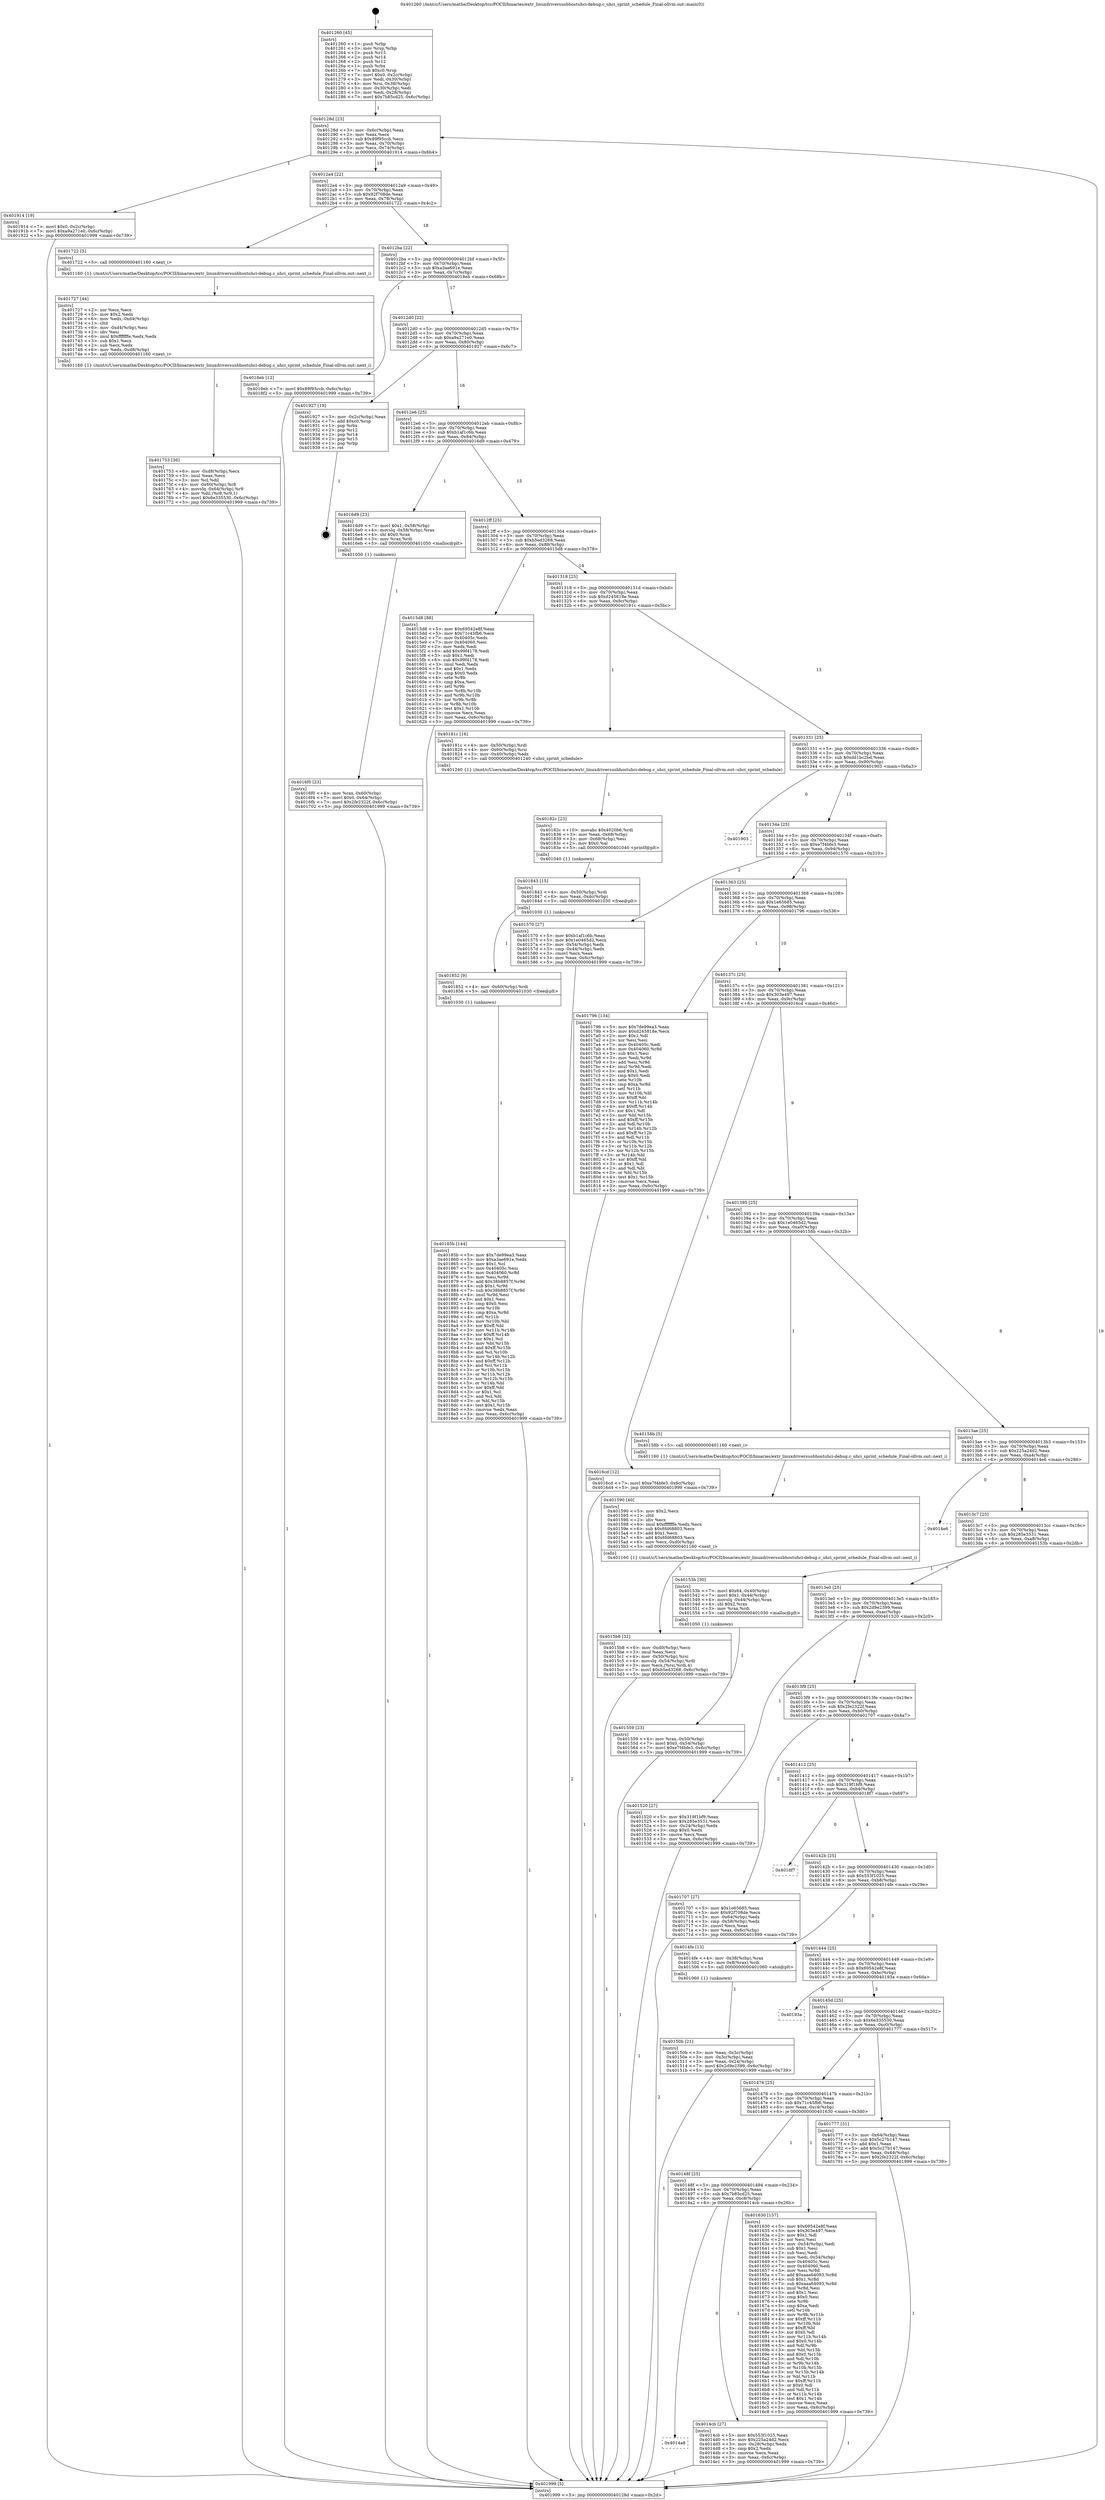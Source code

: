 digraph "0x401260" {
  label = "0x401260 (/mnt/c/Users/mathe/Desktop/tcc/POCII/binaries/extr_linuxdriversusbhostuhci-debug.c_uhci_sprint_schedule_Final-ollvm.out::main(0))"
  labelloc = "t"
  node[shape=record]

  Entry [label="",width=0.3,height=0.3,shape=circle,fillcolor=black,style=filled]
  "0x40128d" [label="{
     0x40128d [23]\l
     | [instrs]\l
     &nbsp;&nbsp;0x40128d \<+3\>: mov -0x6c(%rbp),%eax\l
     &nbsp;&nbsp;0x401290 \<+2\>: mov %eax,%ecx\l
     &nbsp;&nbsp;0x401292 \<+6\>: sub $0x89f95ccb,%ecx\l
     &nbsp;&nbsp;0x401298 \<+3\>: mov %eax,-0x70(%rbp)\l
     &nbsp;&nbsp;0x40129b \<+3\>: mov %ecx,-0x74(%rbp)\l
     &nbsp;&nbsp;0x40129e \<+6\>: je 0000000000401914 \<main+0x6b4\>\l
  }"]
  "0x401914" [label="{
     0x401914 [19]\l
     | [instrs]\l
     &nbsp;&nbsp;0x401914 \<+7\>: movl $0x0,-0x2c(%rbp)\l
     &nbsp;&nbsp;0x40191b \<+7\>: movl $0xa9a271e0,-0x6c(%rbp)\l
     &nbsp;&nbsp;0x401922 \<+5\>: jmp 0000000000401999 \<main+0x739\>\l
  }"]
  "0x4012a4" [label="{
     0x4012a4 [22]\l
     | [instrs]\l
     &nbsp;&nbsp;0x4012a4 \<+5\>: jmp 00000000004012a9 \<main+0x49\>\l
     &nbsp;&nbsp;0x4012a9 \<+3\>: mov -0x70(%rbp),%eax\l
     &nbsp;&nbsp;0x4012ac \<+5\>: sub $0x92f708de,%eax\l
     &nbsp;&nbsp;0x4012b1 \<+3\>: mov %eax,-0x78(%rbp)\l
     &nbsp;&nbsp;0x4012b4 \<+6\>: je 0000000000401722 \<main+0x4c2\>\l
  }"]
  Exit [label="",width=0.3,height=0.3,shape=circle,fillcolor=black,style=filled,peripheries=2]
  "0x401722" [label="{
     0x401722 [5]\l
     | [instrs]\l
     &nbsp;&nbsp;0x401722 \<+5\>: call 0000000000401160 \<next_i\>\l
     | [calls]\l
     &nbsp;&nbsp;0x401160 \{1\} (/mnt/c/Users/mathe/Desktop/tcc/POCII/binaries/extr_linuxdriversusbhostuhci-debug.c_uhci_sprint_schedule_Final-ollvm.out::next_i)\l
  }"]
  "0x4012ba" [label="{
     0x4012ba [22]\l
     | [instrs]\l
     &nbsp;&nbsp;0x4012ba \<+5\>: jmp 00000000004012bf \<main+0x5f\>\l
     &nbsp;&nbsp;0x4012bf \<+3\>: mov -0x70(%rbp),%eax\l
     &nbsp;&nbsp;0x4012c2 \<+5\>: sub $0xa3ae691e,%eax\l
     &nbsp;&nbsp;0x4012c7 \<+3\>: mov %eax,-0x7c(%rbp)\l
     &nbsp;&nbsp;0x4012ca \<+6\>: je 00000000004018eb \<main+0x68b\>\l
  }"]
  "0x40185b" [label="{
     0x40185b [144]\l
     | [instrs]\l
     &nbsp;&nbsp;0x40185b \<+5\>: mov $0x7de99ea3,%eax\l
     &nbsp;&nbsp;0x401860 \<+5\>: mov $0xa3ae691e,%edx\l
     &nbsp;&nbsp;0x401865 \<+2\>: mov $0x1,%cl\l
     &nbsp;&nbsp;0x401867 \<+7\>: mov 0x40405c,%esi\l
     &nbsp;&nbsp;0x40186e \<+8\>: mov 0x404060,%r8d\l
     &nbsp;&nbsp;0x401876 \<+3\>: mov %esi,%r9d\l
     &nbsp;&nbsp;0x401879 \<+7\>: add $0x38b8857f,%r9d\l
     &nbsp;&nbsp;0x401880 \<+4\>: sub $0x1,%r9d\l
     &nbsp;&nbsp;0x401884 \<+7\>: sub $0x38b8857f,%r9d\l
     &nbsp;&nbsp;0x40188b \<+4\>: imul %r9d,%esi\l
     &nbsp;&nbsp;0x40188f \<+3\>: and $0x1,%esi\l
     &nbsp;&nbsp;0x401892 \<+3\>: cmp $0x0,%esi\l
     &nbsp;&nbsp;0x401895 \<+4\>: sete %r10b\l
     &nbsp;&nbsp;0x401899 \<+4\>: cmp $0xa,%r8d\l
     &nbsp;&nbsp;0x40189d \<+4\>: setl %r11b\l
     &nbsp;&nbsp;0x4018a1 \<+3\>: mov %r10b,%bl\l
     &nbsp;&nbsp;0x4018a4 \<+3\>: xor $0xff,%bl\l
     &nbsp;&nbsp;0x4018a7 \<+3\>: mov %r11b,%r14b\l
     &nbsp;&nbsp;0x4018aa \<+4\>: xor $0xff,%r14b\l
     &nbsp;&nbsp;0x4018ae \<+3\>: xor $0x1,%cl\l
     &nbsp;&nbsp;0x4018b1 \<+3\>: mov %bl,%r15b\l
     &nbsp;&nbsp;0x4018b4 \<+4\>: and $0xff,%r15b\l
     &nbsp;&nbsp;0x4018b8 \<+3\>: and %cl,%r10b\l
     &nbsp;&nbsp;0x4018bb \<+3\>: mov %r14b,%r12b\l
     &nbsp;&nbsp;0x4018be \<+4\>: and $0xff,%r12b\l
     &nbsp;&nbsp;0x4018c2 \<+3\>: and %cl,%r11b\l
     &nbsp;&nbsp;0x4018c5 \<+3\>: or %r10b,%r15b\l
     &nbsp;&nbsp;0x4018c8 \<+3\>: or %r11b,%r12b\l
     &nbsp;&nbsp;0x4018cb \<+3\>: xor %r12b,%r15b\l
     &nbsp;&nbsp;0x4018ce \<+3\>: or %r14b,%bl\l
     &nbsp;&nbsp;0x4018d1 \<+3\>: xor $0xff,%bl\l
     &nbsp;&nbsp;0x4018d4 \<+3\>: or $0x1,%cl\l
     &nbsp;&nbsp;0x4018d7 \<+2\>: and %cl,%bl\l
     &nbsp;&nbsp;0x4018d9 \<+3\>: or %bl,%r15b\l
     &nbsp;&nbsp;0x4018dc \<+4\>: test $0x1,%r15b\l
     &nbsp;&nbsp;0x4018e0 \<+3\>: cmovne %edx,%eax\l
     &nbsp;&nbsp;0x4018e3 \<+3\>: mov %eax,-0x6c(%rbp)\l
     &nbsp;&nbsp;0x4018e6 \<+5\>: jmp 0000000000401999 \<main+0x739\>\l
  }"]
  "0x4018eb" [label="{
     0x4018eb [12]\l
     | [instrs]\l
     &nbsp;&nbsp;0x4018eb \<+7\>: movl $0x89f95ccb,-0x6c(%rbp)\l
     &nbsp;&nbsp;0x4018f2 \<+5\>: jmp 0000000000401999 \<main+0x739\>\l
  }"]
  "0x4012d0" [label="{
     0x4012d0 [22]\l
     | [instrs]\l
     &nbsp;&nbsp;0x4012d0 \<+5\>: jmp 00000000004012d5 \<main+0x75\>\l
     &nbsp;&nbsp;0x4012d5 \<+3\>: mov -0x70(%rbp),%eax\l
     &nbsp;&nbsp;0x4012d8 \<+5\>: sub $0xa9a271e0,%eax\l
     &nbsp;&nbsp;0x4012dd \<+3\>: mov %eax,-0x80(%rbp)\l
     &nbsp;&nbsp;0x4012e0 \<+6\>: je 0000000000401927 \<main+0x6c7\>\l
  }"]
  "0x401852" [label="{
     0x401852 [9]\l
     | [instrs]\l
     &nbsp;&nbsp;0x401852 \<+4\>: mov -0x60(%rbp),%rdi\l
     &nbsp;&nbsp;0x401856 \<+5\>: call 0000000000401030 \<free@plt\>\l
     | [calls]\l
     &nbsp;&nbsp;0x401030 \{1\} (unknown)\l
  }"]
  "0x401927" [label="{
     0x401927 [19]\l
     | [instrs]\l
     &nbsp;&nbsp;0x401927 \<+3\>: mov -0x2c(%rbp),%eax\l
     &nbsp;&nbsp;0x40192a \<+7\>: add $0xc0,%rsp\l
     &nbsp;&nbsp;0x401931 \<+1\>: pop %rbx\l
     &nbsp;&nbsp;0x401932 \<+2\>: pop %r12\l
     &nbsp;&nbsp;0x401934 \<+2\>: pop %r14\l
     &nbsp;&nbsp;0x401936 \<+2\>: pop %r15\l
     &nbsp;&nbsp;0x401938 \<+1\>: pop %rbp\l
     &nbsp;&nbsp;0x401939 \<+1\>: ret\l
  }"]
  "0x4012e6" [label="{
     0x4012e6 [25]\l
     | [instrs]\l
     &nbsp;&nbsp;0x4012e6 \<+5\>: jmp 00000000004012eb \<main+0x8b\>\l
     &nbsp;&nbsp;0x4012eb \<+3\>: mov -0x70(%rbp),%eax\l
     &nbsp;&nbsp;0x4012ee \<+5\>: sub $0xb1af1c6b,%eax\l
     &nbsp;&nbsp;0x4012f3 \<+6\>: mov %eax,-0x84(%rbp)\l
     &nbsp;&nbsp;0x4012f9 \<+6\>: je 00000000004016d9 \<main+0x479\>\l
  }"]
  "0x401843" [label="{
     0x401843 [15]\l
     | [instrs]\l
     &nbsp;&nbsp;0x401843 \<+4\>: mov -0x50(%rbp),%rdi\l
     &nbsp;&nbsp;0x401847 \<+6\>: mov %eax,-0xdc(%rbp)\l
     &nbsp;&nbsp;0x40184d \<+5\>: call 0000000000401030 \<free@plt\>\l
     | [calls]\l
     &nbsp;&nbsp;0x401030 \{1\} (unknown)\l
  }"]
  "0x4016d9" [label="{
     0x4016d9 [23]\l
     | [instrs]\l
     &nbsp;&nbsp;0x4016d9 \<+7\>: movl $0x1,-0x58(%rbp)\l
     &nbsp;&nbsp;0x4016e0 \<+4\>: movslq -0x58(%rbp),%rax\l
     &nbsp;&nbsp;0x4016e4 \<+4\>: shl $0x0,%rax\l
     &nbsp;&nbsp;0x4016e8 \<+3\>: mov %rax,%rdi\l
     &nbsp;&nbsp;0x4016eb \<+5\>: call 0000000000401050 \<malloc@plt\>\l
     | [calls]\l
     &nbsp;&nbsp;0x401050 \{1\} (unknown)\l
  }"]
  "0x4012ff" [label="{
     0x4012ff [25]\l
     | [instrs]\l
     &nbsp;&nbsp;0x4012ff \<+5\>: jmp 0000000000401304 \<main+0xa4\>\l
     &nbsp;&nbsp;0x401304 \<+3\>: mov -0x70(%rbp),%eax\l
     &nbsp;&nbsp;0x401307 \<+5\>: sub $0xb5ed3268,%eax\l
     &nbsp;&nbsp;0x40130c \<+6\>: mov %eax,-0x88(%rbp)\l
     &nbsp;&nbsp;0x401312 \<+6\>: je 00000000004015d8 \<main+0x378\>\l
  }"]
  "0x40182c" [label="{
     0x40182c [23]\l
     | [instrs]\l
     &nbsp;&nbsp;0x40182c \<+10\>: movabs $0x4020b6,%rdi\l
     &nbsp;&nbsp;0x401836 \<+3\>: mov %eax,-0x68(%rbp)\l
     &nbsp;&nbsp;0x401839 \<+3\>: mov -0x68(%rbp),%esi\l
     &nbsp;&nbsp;0x40183c \<+2\>: mov $0x0,%al\l
     &nbsp;&nbsp;0x40183e \<+5\>: call 0000000000401040 \<printf@plt\>\l
     | [calls]\l
     &nbsp;&nbsp;0x401040 \{1\} (unknown)\l
  }"]
  "0x4015d8" [label="{
     0x4015d8 [88]\l
     | [instrs]\l
     &nbsp;&nbsp;0x4015d8 \<+5\>: mov $0x69542e8f,%eax\l
     &nbsp;&nbsp;0x4015dd \<+5\>: mov $0x71c45fb6,%ecx\l
     &nbsp;&nbsp;0x4015e2 \<+7\>: mov 0x40405c,%edx\l
     &nbsp;&nbsp;0x4015e9 \<+7\>: mov 0x404060,%esi\l
     &nbsp;&nbsp;0x4015f0 \<+2\>: mov %edx,%edi\l
     &nbsp;&nbsp;0x4015f2 \<+6\>: add $0x99f4178,%edi\l
     &nbsp;&nbsp;0x4015f8 \<+3\>: sub $0x1,%edi\l
     &nbsp;&nbsp;0x4015fb \<+6\>: sub $0x99f4178,%edi\l
     &nbsp;&nbsp;0x401601 \<+3\>: imul %edi,%edx\l
     &nbsp;&nbsp;0x401604 \<+3\>: and $0x1,%edx\l
     &nbsp;&nbsp;0x401607 \<+3\>: cmp $0x0,%edx\l
     &nbsp;&nbsp;0x40160a \<+4\>: sete %r8b\l
     &nbsp;&nbsp;0x40160e \<+3\>: cmp $0xa,%esi\l
     &nbsp;&nbsp;0x401611 \<+4\>: setl %r9b\l
     &nbsp;&nbsp;0x401615 \<+3\>: mov %r8b,%r10b\l
     &nbsp;&nbsp;0x401618 \<+3\>: and %r9b,%r10b\l
     &nbsp;&nbsp;0x40161b \<+3\>: xor %r9b,%r8b\l
     &nbsp;&nbsp;0x40161e \<+3\>: or %r8b,%r10b\l
     &nbsp;&nbsp;0x401621 \<+4\>: test $0x1,%r10b\l
     &nbsp;&nbsp;0x401625 \<+3\>: cmovne %ecx,%eax\l
     &nbsp;&nbsp;0x401628 \<+3\>: mov %eax,-0x6c(%rbp)\l
     &nbsp;&nbsp;0x40162b \<+5\>: jmp 0000000000401999 \<main+0x739\>\l
  }"]
  "0x401318" [label="{
     0x401318 [25]\l
     | [instrs]\l
     &nbsp;&nbsp;0x401318 \<+5\>: jmp 000000000040131d \<main+0xbd\>\l
     &nbsp;&nbsp;0x40131d \<+3\>: mov -0x70(%rbp),%eax\l
     &nbsp;&nbsp;0x401320 \<+5\>: sub $0xd245818e,%eax\l
     &nbsp;&nbsp;0x401325 \<+6\>: mov %eax,-0x8c(%rbp)\l
     &nbsp;&nbsp;0x40132b \<+6\>: je 000000000040181c \<main+0x5bc\>\l
  }"]
  "0x401753" [label="{
     0x401753 [36]\l
     | [instrs]\l
     &nbsp;&nbsp;0x401753 \<+6\>: mov -0xd8(%rbp),%ecx\l
     &nbsp;&nbsp;0x401759 \<+3\>: imul %eax,%ecx\l
     &nbsp;&nbsp;0x40175c \<+3\>: mov %cl,%dil\l
     &nbsp;&nbsp;0x40175f \<+4\>: mov -0x60(%rbp),%r8\l
     &nbsp;&nbsp;0x401763 \<+4\>: movslq -0x64(%rbp),%r9\l
     &nbsp;&nbsp;0x401767 \<+4\>: mov %dil,(%r8,%r9,1)\l
     &nbsp;&nbsp;0x40176b \<+7\>: movl $0x6e335530,-0x6c(%rbp)\l
     &nbsp;&nbsp;0x401772 \<+5\>: jmp 0000000000401999 \<main+0x739\>\l
  }"]
  "0x40181c" [label="{
     0x40181c [16]\l
     | [instrs]\l
     &nbsp;&nbsp;0x40181c \<+4\>: mov -0x50(%rbp),%rdi\l
     &nbsp;&nbsp;0x401820 \<+4\>: mov -0x60(%rbp),%rsi\l
     &nbsp;&nbsp;0x401824 \<+3\>: mov -0x40(%rbp),%edx\l
     &nbsp;&nbsp;0x401827 \<+5\>: call 0000000000401240 \<uhci_sprint_schedule\>\l
     | [calls]\l
     &nbsp;&nbsp;0x401240 \{1\} (/mnt/c/Users/mathe/Desktop/tcc/POCII/binaries/extr_linuxdriversusbhostuhci-debug.c_uhci_sprint_schedule_Final-ollvm.out::uhci_sprint_schedule)\l
  }"]
  "0x401331" [label="{
     0x401331 [25]\l
     | [instrs]\l
     &nbsp;&nbsp;0x401331 \<+5\>: jmp 0000000000401336 \<main+0xd6\>\l
     &nbsp;&nbsp;0x401336 \<+3\>: mov -0x70(%rbp),%eax\l
     &nbsp;&nbsp;0x401339 \<+5\>: sub $0xdd1bc2bd,%eax\l
     &nbsp;&nbsp;0x40133e \<+6\>: mov %eax,-0x90(%rbp)\l
     &nbsp;&nbsp;0x401344 \<+6\>: je 0000000000401903 \<main+0x6a3\>\l
  }"]
  "0x401727" [label="{
     0x401727 [44]\l
     | [instrs]\l
     &nbsp;&nbsp;0x401727 \<+2\>: xor %ecx,%ecx\l
     &nbsp;&nbsp;0x401729 \<+5\>: mov $0x2,%edx\l
     &nbsp;&nbsp;0x40172e \<+6\>: mov %edx,-0xd4(%rbp)\l
     &nbsp;&nbsp;0x401734 \<+1\>: cltd\l
     &nbsp;&nbsp;0x401735 \<+6\>: mov -0xd4(%rbp),%esi\l
     &nbsp;&nbsp;0x40173b \<+2\>: idiv %esi\l
     &nbsp;&nbsp;0x40173d \<+6\>: imul $0xfffffffe,%edx,%edx\l
     &nbsp;&nbsp;0x401743 \<+3\>: sub $0x1,%ecx\l
     &nbsp;&nbsp;0x401746 \<+2\>: sub %ecx,%edx\l
     &nbsp;&nbsp;0x401748 \<+6\>: mov %edx,-0xd8(%rbp)\l
     &nbsp;&nbsp;0x40174e \<+5\>: call 0000000000401160 \<next_i\>\l
     | [calls]\l
     &nbsp;&nbsp;0x401160 \{1\} (/mnt/c/Users/mathe/Desktop/tcc/POCII/binaries/extr_linuxdriversusbhostuhci-debug.c_uhci_sprint_schedule_Final-ollvm.out::next_i)\l
  }"]
  "0x401903" [label="{
     0x401903\l
  }", style=dashed]
  "0x40134a" [label="{
     0x40134a [25]\l
     | [instrs]\l
     &nbsp;&nbsp;0x40134a \<+5\>: jmp 000000000040134f \<main+0xef\>\l
     &nbsp;&nbsp;0x40134f \<+3\>: mov -0x70(%rbp),%eax\l
     &nbsp;&nbsp;0x401352 \<+5\>: sub $0xe7f4bfe3,%eax\l
     &nbsp;&nbsp;0x401357 \<+6\>: mov %eax,-0x94(%rbp)\l
     &nbsp;&nbsp;0x40135d \<+6\>: je 0000000000401570 \<main+0x310\>\l
  }"]
  "0x4016f0" [label="{
     0x4016f0 [23]\l
     | [instrs]\l
     &nbsp;&nbsp;0x4016f0 \<+4\>: mov %rax,-0x60(%rbp)\l
     &nbsp;&nbsp;0x4016f4 \<+7\>: movl $0x0,-0x64(%rbp)\l
     &nbsp;&nbsp;0x4016fb \<+7\>: movl $0x2fe2322f,-0x6c(%rbp)\l
     &nbsp;&nbsp;0x401702 \<+5\>: jmp 0000000000401999 \<main+0x739\>\l
  }"]
  "0x401570" [label="{
     0x401570 [27]\l
     | [instrs]\l
     &nbsp;&nbsp;0x401570 \<+5\>: mov $0xb1af1c6b,%eax\l
     &nbsp;&nbsp;0x401575 \<+5\>: mov $0x1e0465d2,%ecx\l
     &nbsp;&nbsp;0x40157a \<+3\>: mov -0x54(%rbp),%edx\l
     &nbsp;&nbsp;0x40157d \<+3\>: cmp -0x44(%rbp),%edx\l
     &nbsp;&nbsp;0x401580 \<+3\>: cmovl %ecx,%eax\l
     &nbsp;&nbsp;0x401583 \<+3\>: mov %eax,-0x6c(%rbp)\l
     &nbsp;&nbsp;0x401586 \<+5\>: jmp 0000000000401999 \<main+0x739\>\l
  }"]
  "0x401363" [label="{
     0x401363 [25]\l
     | [instrs]\l
     &nbsp;&nbsp;0x401363 \<+5\>: jmp 0000000000401368 \<main+0x108\>\l
     &nbsp;&nbsp;0x401368 \<+3\>: mov -0x70(%rbp),%eax\l
     &nbsp;&nbsp;0x40136b \<+5\>: sub $0x1e65685,%eax\l
     &nbsp;&nbsp;0x401370 \<+6\>: mov %eax,-0x98(%rbp)\l
     &nbsp;&nbsp;0x401376 \<+6\>: je 0000000000401796 \<main+0x536\>\l
  }"]
  "0x4015b8" [label="{
     0x4015b8 [32]\l
     | [instrs]\l
     &nbsp;&nbsp;0x4015b8 \<+6\>: mov -0xd0(%rbp),%ecx\l
     &nbsp;&nbsp;0x4015be \<+3\>: imul %eax,%ecx\l
     &nbsp;&nbsp;0x4015c1 \<+4\>: mov -0x50(%rbp),%rsi\l
     &nbsp;&nbsp;0x4015c5 \<+4\>: movslq -0x54(%rbp),%rdi\l
     &nbsp;&nbsp;0x4015c9 \<+3\>: mov %ecx,(%rsi,%rdi,4)\l
     &nbsp;&nbsp;0x4015cc \<+7\>: movl $0xb5ed3268,-0x6c(%rbp)\l
     &nbsp;&nbsp;0x4015d3 \<+5\>: jmp 0000000000401999 \<main+0x739\>\l
  }"]
  "0x401796" [label="{
     0x401796 [134]\l
     | [instrs]\l
     &nbsp;&nbsp;0x401796 \<+5\>: mov $0x7de99ea3,%eax\l
     &nbsp;&nbsp;0x40179b \<+5\>: mov $0xd245818e,%ecx\l
     &nbsp;&nbsp;0x4017a0 \<+2\>: mov $0x1,%dl\l
     &nbsp;&nbsp;0x4017a2 \<+2\>: xor %esi,%esi\l
     &nbsp;&nbsp;0x4017a4 \<+7\>: mov 0x40405c,%edi\l
     &nbsp;&nbsp;0x4017ab \<+8\>: mov 0x404060,%r8d\l
     &nbsp;&nbsp;0x4017b3 \<+3\>: sub $0x1,%esi\l
     &nbsp;&nbsp;0x4017b6 \<+3\>: mov %edi,%r9d\l
     &nbsp;&nbsp;0x4017b9 \<+3\>: add %esi,%r9d\l
     &nbsp;&nbsp;0x4017bc \<+4\>: imul %r9d,%edi\l
     &nbsp;&nbsp;0x4017c0 \<+3\>: and $0x1,%edi\l
     &nbsp;&nbsp;0x4017c3 \<+3\>: cmp $0x0,%edi\l
     &nbsp;&nbsp;0x4017c6 \<+4\>: sete %r10b\l
     &nbsp;&nbsp;0x4017ca \<+4\>: cmp $0xa,%r8d\l
     &nbsp;&nbsp;0x4017ce \<+4\>: setl %r11b\l
     &nbsp;&nbsp;0x4017d2 \<+3\>: mov %r10b,%bl\l
     &nbsp;&nbsp;0x4017d5 \<+3\>: xor $0xff,%bl\l
     &nbsp;&nbsp;0x4017d8 \<+3\>: mov %r11b,%r14b\l
     &nbsp;&nbsp;0x4017db \<+4\>: xor $0xff,%r14b\l
     &nbsp;&nbsp;0x4017df \<+3\>: xor $0x1,%dl\l
     &nbsp;&nbsp;0x4017e2 \<+3\>: mov %bl,%r15b\l
     &nbsp;&nbsp;0x4017e5 \<+4\>: and $0xff,%r15b\l
     &nbsp;&nbsp;0x4017e9 \<+3\>: and %dl,%r10b\l
     &nbsp;&nbsp;0x4017ec \<+3\>: mov %r14b,%r12b\l
     &nbsp;&nbsp;0x4017ef \<+4\>: and $0xff,%r12b\l
     &nbsp;&nbsp;0x4017f3 \<+3\>: and %dl,%r11b\l
     &nbsp;&nbsp;0x4017f6 \<+3\>: or %r10b,%r15b\l
     &nbsp;&nbsp;0x4017f9 \<+3\>: or %r11b,%r12b\l
     &nbsp;&nbsp;0x4017fc \<+3\>: xor %r12b,%r15b\l
     &nbsp;&nbsp;0x4017ff \<+3\>: or %r14b,%bl\l
     &nbsp;&nbsp;0x401802 \<+3\>: xor $0xff,%bl\l
     &nbsp;&nbsp;0x401805 \<+3\>: or $0x1,%dl\l
     &nbsp;&nbsp;0x401808 \<+2\>: and %dl,%bl\l
     &nbsp;&nbsp;0x40180a \<+3\>: or %bl,%r15b\l
     &nbsp;&nbsp;0x40180d \<+4\>: test $0x1,%r15b\l
     &nbsp;&nbsp;0x401811 \<+3\>: cmovne %ecx,%eax\l
     &nbsp;&nbsp;0x401814 \<+3\>: mov %eax,-0x6c(%rbp)\l
     &nbsp;&nbsp;0x401817 \<+5\>: jmp 0000000000401999 \<main+0x739\>\l
  }"]
  "0x40137c" [label="{
     0x40137c [25]\l
     | [instrs]\l
     &nbsp;&nbsp;0x40137c \<+5\>: jmp 0000000000401381 \<main+0x121\>\l
     &nbsp;&nbsp;0x401381 \<+3\>: mov -0x70(%rbp),%eax\l
     &nbsp;&nbsp;0x401384 \<+5\>: sub $0x303e497,%eax\l
     &nbsp;&nbsp;0x401389 \<+6\>: mov %eax,-0x9c(%rbp)\l
     &nbsp;&nbsp;0x40138f \<+6\>: je 00000000004016cd \<main+0x46d\>\l
  }"]
  "0x401590" [label="{
     0x401590 [40]\l
     | [instrs]\l
     &nbsp;&nbsp;0x401590 \<+5\>: mov $0x2,%ecx\l
     &nbsp;&nbsp;0x401595 \<+1\>: cltd\l
     &nbsp;&nbsp;0x401596 \<+2\>: idiv %ecx\l
     &nbsp;&nbsp;0x401598 \<+6\>: imul $0xfffffffe,%edx,%ecx\l
     &nbsp;&nbsp;0x40159e \<+6\>: sub $0x6fd68803,%ecx\l
     &nbsp;&nbsp;0x4015a4 \<+3\>: add $0x1,%ecx\l
     &nbsp;&nbsp;0x4015a7 \<+6\>: add $0x6fd68803,%ecx\l
     &nbsp;&nbsp;0x4015ad \<+6\>: mov %ecx,-0xd0(%rbp)\l
     &nbsp;&nbsp;0x4015b3 \<+5\>: call 0000000000401160 \<next_i\>\l
     | [calls]\l
     &nbsp;&nbsp;0x401160 \{1\} (/mnt/c/Users/mathe/Desktop/tcc/POCII/binaries/extr_linuxdriversusbhostuhci-debug.c_uhci_sprint_schedule_Final-ollvm.out::next_i)\l
  }"]
  "0x4016cd" [label="{
     0x4016cd [12]\l
     | [instrs]\l
     &nbsp;&nbsp;0x4016cd \<+7\>: movl $0xe7f4bfe3,-0x6c(%rbp)\l
     &nbsp;&nbsp;0x4016d4 \<+5\>: jmp 0000000000401999 \<main+0x739\>\l
  }"]
  "0x401395" [label="{
     0x401395 [25]\l
     | [instrs]\l
     &nbsp;&nbsp;0x401395 \<+5\>: jmp 000000000040139a \<main+0x13a\>\l
     &nbsp;&nbsp;0x40139a \<+3\>: mov -0x70(%rbp),%eax\l
     &nbsp;&nbsp;0x40139d \<+5\>: sub $0x1e0465d2,%eax\l
     &nbsp;&nbsp;0x4013a2 \<+6\>: mov %eax,-0xa0(%rbp)\l
     &nbsp;&nbsp;0x4013a8 \<+6\>: je 000000000040158b \<main+0x32b\>\l
  }"]
  "0x401559" [label="{
     0x401559 [23]\l
     | [instrs]\l
     &nbsp;&nbsp;0x401559 \<+4\>: mov %rax,-0x50(%rbp)\l
     &nbsp;&nbsp;0x40155d \<+7\>: movl $0x0,-0x54(%rbp)\l
     &nbsp;&nbsp;0x401564 \<+7\>: movl $0xe7f4bfe3,-0x6c(%rbp)\l
     &nbsp;&nbsp;0x40156b \<+5\>: jmp 0000000000401999 \<main+0x739\>\l
  }"]
  "0x40158b" [label="{
     0x40158b [5]\l
     | [instrs]\l
     &nbsp;&nbsp;0x40158b \<+5\>: call 0000000000401160 \<next_i\>\l
     | [calls]\l
     &nbsp;&nbsp;0x401160 \{1\} (/mnt/c/Users/mathe/Desktop/tcc/POCII/binaries/extr_linuxdriversusbhostuhci-debug.c_uhci_sprint_schedule_Final-ollvm.out::next_i)\l
  }"]
  "0x4013ae" [label="{
     0x4013ae [25]\l
     | [instrs]\l
     &nbsp;&nbsp;0x4013ae \<+5\>: jmp 00000000004013b3 \<main+0x153\>\l
     &nbsp;&nbsp;0x4013b3 \<+3\>: mov -0x70(%rbp),%eax\l
     &nbsp;&nbsp;0x4013b6 \<+5\>: sub $0x225a24d2,%eax\l
     &nbsp;&nbsp;0x4013bb \<+6\>: mov %eax,-0xa4(%rbp)\l
     &nbsp;&nbsp;0x4013c1 \<+6\>: je 00000000004014e6 \<main+0x286\>\l
  }"]
  "0x40150b" [label="{
     0x40150b [21]\l
     | [instrs]\l
     &nbsp;&nbsp;0x40150b \<+3\>: mov %eax,-0x3c(%rbp)\l
     &nbsp;&nbsp;0x40150e \<+3\>: mov -0x3c(%rbp),%eax\l
     &nbsp;&nbsp;0x401511 \<+3\>: mov %eax,-0x24(%rbp)\l
     &nbsp;&nbsp;0x401514 \<+7\>: movl $0x2d9e2399,-0x6c(%rbp)\l
     &nbsp;&nbsp;0x40151b \<+5\>: jmp 0000000000401999 \<main+0x739\>\l
  }"]
  "0x4014e6" [label="{
     0x4014e6\l
  }", style=dashed]
  "0x4013c7" [label="{
     0x4013c7 [25]\l
     | [instrs]\l
     &nbsp;&nbsp;0x4013c7 \<+5\>: jmp 00000000004013cc \<main+0x16c\>\l
     &nbsp;&nbsp;0x4013cc \<+3\>: mov -0x70(%rbp),%eax\l
     &nbsp;&nbsp;0x4013cf \<+5\>: sub $0x285e3531,%eax\l
     &nbsp;&nbsp;0x4013d4 \<+6\>: mov %eax,-0xa8(%rbp)\l
     &nbsp;&nbsp;0x4013da \<+6\>: je 000000000040153b \<main+0x2db\>\l
  }"]
  "0x401260" [label="{
     0x401260 [45]\l
     | [instrs]\l
     &nbsp;&nbsp;0x401260 \<+1\>: push %rbp\l
     &nbsp;&nbsp;0x401261 \<+3\>: mov %rsp,%rbp\l
     &nbsp;&nbsp;0x401264 \<+2\>: push %r15\l
     &nbsp;&nbsp;0x401266 \<+2\>: push %r14\l
     &nbsp;&nbsp;0x401268 \<+2\>: push %r12\l
     &nbsp;&nbsp;0x40126a \<+1\>: push %rbx\l
     &nbsp;&nbsp;0x40126b \<+7\>: sub $0xc0,%rsp\l
     &nbsp;&nbsp;0x401272 \<+7\>: movl $0x0,-0x2c(%rbp)\l
     &nbsp;&nbsp;0x401279 \<+3\>: mov %edi,-0x30(%rbp)\l
     &nbsp;&nbsp;0x40127c \<+4\>: mov %rsi,-0x38(%rbp)\l
     &nbsp;&nbsp;0x401280 \<+3\>: mov -0x30(%rbp),%edi\l
     &nbsp;&nbsp;0x401283 \<+3\>: mov %edi,-0x28(%rbp)\l
     &nbsp;&nbsp;0x401286 \<+7\>: movl $0x7b85cd25,-0x6c(%rbp)\l
  }"]
  "0x40153b" [label="{
     0x40153b [30]\l
     | [instrs]\l
     &nbsp;&nbsp;0x40153b \<+7\>: movl $0x64,-0x40(%rbp)\l
     &nbsp;&nbsp;0x401542 \<+7\>: movl $0x1,-0x44(%rbp)\l
     &nbsp;&nbsp;0x401549 \<+4\>: movslq -0x44(%rbp),%rax\l
     &nbsp;&nbsp;0x40154d \<+4\>: shl $0x2,%rax\l
     &nbsp;&nbsp;0x401551 \<+3\>: mov %rax,%rdi\l
     &nbsp;&nbsp;0x401554 \<+5\>: call 0000000000401050 \<malloc@plt\>\l
     | [calls]\l
     &nbsp;&nbsp;0x401050 \{1\} (unknown)\l
  }"]
  "0x4013e0" [label="{
     0x4013e0 [25]\l
     | [instrs]\l
     &nbsp;&nbsp;0x4013e0 \<+5\>: jmp 00000000004013e5 \<main+0x185\>\l
     &nbsp;&nbsp;0x4013e5 \<+3\>: mov -0x70(%rbp),%eax\l
     &nbsp;&nbsp;0x4013e8 \<+5\>: sub $0x2d9e2399,%eax\l
     &nbsp;&nbsp;0x4013ed \<+6\>: mov %eax,-0xac(%rbp)\l
     &nbsp;&nbsp;0x4013f3 \<+6\>: je 0000000000401520 \<main+0x2c0\>\l
  }"]
  "0x401999" [label="{
     0x401999 [5]\l
     | [instrs]\l
     &nbsp;&nbsp;0x401999 \<+5\>: jmp 000000000040128d \<main+0x2d\>\l
  }"]
  "0x401520" [label="{
     0x401520 [27]\l
     | [instrs]\l
     &nbsp;&nbsp;0x401520 \<+5\>: mov $0x319f1bf9,%eax\l
     &nbsp;&nbsp;0x401525 \<+5\>: mov $0x285e3531,%ecx\l
     &nbsp;&nbsp;0x40152a \<+3\>: mov -0x24(%rbp),%edx\l
     &nbsp;&nbsp;0x40152d \<+3\>: cmp $0x0,%edx\l
     &nbsp;&nbsp;0x401530 \<+3\>: cmove %ecx,%eax\l
     &nbsp;&nbsp;0x401533 \<+3\>: mov %eax,-0x6c(%rbp)\l
     &nbsp;&nbsp;0x401536 \<+5\>: jmp 0000000000401999 \<main+0x739\>\l
  }"]
  "0x4013f9" [label="{
     0x4013f9 [25]\l
     | [instrs]\l
     &nbsp;&nbsp;0x4013f9 \<+5\>: jmp 00000000004013fe \<main+0x19e\>\l
     &nbsp;&nbsp;0x4013fe \<+3\>: mov -0x70(%rbp),%eax\l
     &nbsp;&nbsp;0x401401 \<+5\>: sub $0x2fe2322f,%eax\l
     &nbsp;&nbsp;0x401406 \<+6\>: mov %eax,-0xb0(%rbp)\l
     &nbsp;&nbsp;0x40140c \<+6\>: je 0000000000401707 \<main+0x4a7\>\l
  }"]
  "0x4014a8" [label="{
     0x4014a8\l
  }", style=dashed]
  "0x401707" [label="{
     0x401707 [27]\l
     | [instrs]\l
     &nbsp;&nbsp;0x401707 \<+5\>: mov $0x1e65685,%eax\l
     &nbsp;&nbsp;0x40170c \<+5\>: mov $0x92f708de,%ecx\l
     &nbsp;&nbsp;0x401711 \<+3\>: mov -0x64(%rbp),%edx\l
     &nbsp;&nbsp;0x401714 \<+3\>: cmp -0x58(%rbp),%edx\l
     &nbsp;&nbsp;0x401717 \<+3\>: cmovl %ecx,%eax\l
     &nbsp;&nbsp;0x40171a \<+3\>: mov %eax,-0x6c(%rbp)\l
     &nbsp;&nbsp;0x40171d \<+5\>: jmp 0000000000401999 \<main+0x739\>\l
  }"]
  "0x401412" [label="{
     0x401412 [25]\l
     | [instrs]\l
     &nbsp;&nbsp;0x401412 \<+5\>: jmp 0000000000401417 \<main+0x1b7\>\l
     &nbsp;&nbsp;0x401417 \<+3\>: mov -0x70(%rbp),%eax\l
     &nbsp;&nbsp;0x40141a \<+5\>: sub $0x319f1bf9,%eax\l
     &nbsp;&nbsp;0x40141f \<+6\>: mov %eax,-0xb4(%rbp)\l
     &nbsp;&nbsp;0x401425 \<+6\>: je 00000000004018f7 \<main+0x697\>\l
  }"]
  "0x4014cb" [label="{
     0x4014cb [27]\l
     | [instrs]\l
     &nbsp;&nbsp;0x4014cb \<+5\>: mov $0x553f1025,%eax\l
     &nbsp;&nbsp;0x4014d0 \<+5\>: mov $0x225a24d2,%ecx\l
     &nbsp;&nbsp;0x4014d5 \<+3\>: mov -0x28(%rbp),%edx\l
     &nbsp;&nbsp;0x4014d8 \<+3\>: cmp $0x2,%edx\l
     &nbsp;&nbsp;0x4014db \<+3\>: cmovne %ecx,%eax\l
     &nbsp;&nbsp;0x4014de \<+3\>: mov %eax,-0x6c(%rbp)\l
     &nbsp;&nbsp;0x4014e1 \<+5\>: jmp 0000000000401999 \<main+0x739\>\l
  }"]
  "0x4018f7" [label="{
     0x4018f7\l
  }", style=dashed]
  "0x40142b" [label="{
     0x40142b [25]\l
     | [instrs]\l
     &nbsp;&nbsp;0x40142b \<+5\>: jmp 0000000000401430 \<main+0x1d0\>\l
     &nbsp;&nbsp;0x401430 \<+3\>: mov -0x70(%rbp),%eax\l
     &nbsp;&nbsp;0x401433 \<+5\>: sub $0x553f1025,%eax\l
     &nbsp;&nbsp;0x401438 \<+6\>: mov %eax,-0xb8(%rbp)\l
     &nbsp;&nbsp;0x40143e \<+6\>: je 00000000004014fe \<main+0x29e\>\l
  }"]
  "0x40148f" [label="{
     0x40148f [25]\l
     | [instrs]\l
     &nbsp;&nbsp;0x40148f \<+5\>: jmp 0000000000401494 \<main+0x234\>\l
     &nbsp;&nbsp;0x401494 \<+3\>: mov -0x70(%rbp),%eax\l
     &nbsp;&nbsp;0x401497 \<+5\>: sub $0x7b85cd25,%eax\l
     &nbsp;&nbsp;0x40149c \<+6\>: mov %eax,-0xc8(%rbp)\l
     &nbsp;&nbsp;0x4014a2 \<+6\>: je 00000000004014cb \<main+0x26b\>\l
  }"]
  "0x4014fe" [label="{
     0x4014fe [13]\l
     | [instrs]\l
     &nbsp;&nbsp;0x4014fe \<+4\>: mov -0x38(%rbp),%rax\l
     &nbsp;&nbsp;0x401502 \<+4\>: mov 0x8(%rax),%rdi\l
     &nbsp;&nbsp;0x401506 \<+5\>: call 0000000000401060 \<atoi@plt\>\l
     | [calls]\l
     &nbsp;&nbsp;0x401060 \{1\} (unknown)\l
  }"]
  "0x401444" [label="{
     0x401444 [25]\l
     | [instrs]\l
     &nbsp;&nbsp;0x401444 \<+5\>: jmp 0000000000401449 \<main+0x1e9\>\l
     &nbsp;&nbsp;0x401449 \<+3\>: mov -0x70(%rbp),%eax\l
     &nbsp;&nbsp;0x40144c \<+5\>: sub $0x69542e8f,%eax\l
     &nbsp;&nbsp;0x401451 \<+6\>: mov %eax,-0xbc(%rbp)\l
     &nbsp;&nbsp;0x401457 \<+6\>: je 000000000040193a \<main+0x6da\>\l
  }"]
  "0x401630" [label="{
     0x401630 [157]\l
     | [instrs]\l
     &nbsp;&nbsp;0x401630 \<+5\>: mov $0x69542e8f,%eax\l
     &nbsp;&nbsp;0x401635 \<+5\>: mov $0x303e497,%ecx\l
     &nbsp;&nbsp;0x40163a \<+2\>: mov $0x1,%dl\l
     &nbsp;&nbsp;0x40163c \<+2\>: xor %esi,%esi\l
     &nbsp;&nbsp;0x40163e \<+3\>: mov -0x54(%rbp),%edi\l
     &nbsp;&nbsp;0x401641 \<+3\>: sub $0x1,%esi\l
     &nbsp;&nbsp;0x401644 \<+2\>: sub %esi,%edi\l
     &nbsp;&nbsp;0x401646 \<+3\>: mov %edi,-0x54(%rbp)\l
     &nbsp;&nbsp;0x401649 \<+7\>: mov 0x40405c,%esi\l
     &nbsp;&nbsp;0x401650 \<+7\>: mov 0x404060,%edi\l
     &nbsp;&nbsp;0x401657 \<+3\>: mov %esi,%r8d\l
     &nbsp;&nbsp;0x40165a \<+7\>: add $0xaaa64093,%r8d\l
     &nbsp;&nbsp;0x401661 \<+4\>: sub $0x1,%r8d\l
     &nbsp;&nbsp;0x401665 \<+7\>: sub $0xaaa64093,%r8d\l
     &nbsp;&nbsp;0x40166c \<+4\>: imul %r8d,%esi\l
     &nbsp;&nbsp;0x401670 \<+3\>: and $0x1,%esi\l
     &nbsp;&nbsp;0x401673 \<+3\>: cmp $0x0,%esi\l
     &nbsp;&nbsp;0x401676 \<+4\>: sete %r9b\l
     &nbsp;&nbsp;0x40167a \<+3\>: cmp $0xa,%edi\l
     &nbsp;&nbsp;0x40167d \<+4\>: setl %r10b\l
     &nbsp;&nbsp;0x401681 \<+3\>: mov %r9b,%r11b\l
     &nbsp;&nbsp;0x401684 \<+4\>: xor $0xff,%r11b\l
     &nbsp;&nbsp;0x401688 \<+3\>: mov %r10b,%bl\l
     &nbsp;&nbsp;0x40168b \<+3\>: xor $0xff,%bl\l
     &nbsp;&nbsp;0x40168e \<+3\>: xor $0x0,%dl\l
     &nbsp;&nbsp;0x401691 \<+3\>: mov %r11b,%r14b\l
     &nbsp;&nbsp;0x401694 \<+4\>: and $0x0,%r14b\l
     &nbsp;&nbsp;0x401698 \<+3\>: and %dl,%r9b\l
     &nbsp;&nbsp;0x40169b \<+3\>: mov %bl,%r15b\l
     &nbsp;&nbsp;0x40169e \<+4\>: and $0x0,%r15b\l
     &nbsp;&nbsp;0x4016a2 \<+3\>: and %dl,%r10b\l
     &nbsp;&nbsp;0x4016a5 \<+3\>: or %r9b,%r14b\l
     &nbsp;&nbsp;0x4016a8 \<+3\>: or %r10b,%r15b\l
     &nbsp;&nbsp;0x4016ab \<+3\>: xor %r15b,%r14b\l
     &nbsp;&nbsp;0x4016ae \<+3\>: or %bl,%r11b\l
     &nbsp;&nbsp;0x4016b1 \<+4\>: xor $0xff,%r11b\l
     &nbsp;&nbsp;0x4016b5 \<+3\>: or $0x0,%dl\l
     &nbsp;&nbsp;0x4016b8 \<+3\>: and %dl,%r11b\l
     &nbsp;&nbsp;0x4016bb \<+3\>: or %r11b,%r14b\l
     &nbsp;&nbsp;0x4016be \<+4\>: test $0x1,%r14b\l
     &nbsp;&nbsp;0x4016c2 \<+3\>: cmovne %ecx,%eax\l
     &nbsp;&nbsp;0x4016c5 \<+3\>: mov %eax,-0x6c(%rbp)\l
     &nbsp;&nbsp;0x4016c8 \<+5\>: jmp 0000000000401999 \<main+0x739\>\l
  }"]
  "0x40193a" [label="{
     0x40193a\l
  }", style=dashed]
  "0x40145d" [label="{
     0x40145d [25]\l
     | [instrs]\l
     &nbsp;&nbsp;0x40145d \<+5\>: jmp 0000000000401462 \<main+0x202\>\l
     &nbsp;&nbsp;0x401462 \<+3\>: mov -0x70(%rbp),%eax\l
     &nbsp;&nbsp;0x401465 \<+5\>: sub $0x6e335530,%eax\l
     &nbsp;&nbsp;0x40146a \<+6\>: mov %eax,-0xc0(%rbp)\l
     &nbsp;&nbsp;0x401470 \<+6\>: je 0000000000401777 \<main+0x517\>\l
  }"]
  "0x401476" [label="{
     0x401476 [25]\l
     | [instrs]\l
     &nbsp;&nbsp;0x401476 \<+5\>: jmp 000000000040147b \<main+0x21b\>\l
     &nbsp;&nbsp;0x40147b \<+3\>: mov -0x70(%rbp),%eax\l
     &nbsp;&nbsp;0x40147e \<+5\>: sub $0x71c45fb6,%eax\l
     &nbsp;&nbsp;0x401483 \<+6\>: mov %eax,-0xc4(%rbp)\l
     &nbsp;&nbsp;0x401489 \<+6\>: je 0000000000401630 \<main+0x3d0\>\l
  }"]
  "0x401777" [label="{
     0x401777 [31]\l
     | [instrs]\l
     &nbsp;&nbsp;0x401777 \<+3\>: mov -0x64(%rbp),%eax\l
     &nbsp;&nbsp;0x40177a \<+5\>: sub $0x5c27b147,%eax\l
     &nbsp;&nbsp;0x40177f \<+3\>: add $0x1,%eax\l
     &nbsp;&nbsp;0x401782 \<+5\>: add $0x5c27b147,%eax\l
     &nbsp;&nbsp;0x401787 \<+3\>: mov %eax,-0x64(%rbp)\l
     &nbsp;&nbsp;0x40178a \<+7\>: movl $0x2fe2322f,-0x6c(%rbp)\l
     &nbsp;&nbsp;0x401791 \<+5\>: jmp 0000000000401999 \<main+0x739\>\l
  }"]
  Entry -> "0x401260" [label=" 1"]
  "0x40128d" -> "0x401914" [label=" 1"]
  "0x40128d" -> "0x4012a4" [label=" 19"]
  "0x401927" -> Exit [label=" 1"]
  "0x4012a4" -> "0x401722" [label=" 1"]
  "0x4012a4" -> "0x4012ba" [label=" 18"]
  "0x401914" -> "0x401999" [label=" 1"]
  "0x4012ba" -> "0x4018eb" [label=" 1"]
  "0x4012ba" -> "0x4012d0" [label=" 17"]
  "0x4018eb" -> "0x401999" [label=" 1"]
  "0x4012d0" -> "0x401927" [label=" 1"]
  "0x4012d0" -> "0x4012e6" [label=" 16"]
  "0x40185b" -> "0x401999" [label=" 1"]
  "0x4012e6" -> "0x4016d9" [label=" 1"]
  "0x4012e6" -> "0x4012ff" [label=" 15"]
  "0x401852" -> "0x40185b" [label=" 1"]
  "0x4012ff" -> "0x4015d8" [label=" 1"]
  "0x4012ff" -> "0x401318" [label=" 14"]
  "0x401843" -> "0x401852" [label=" 1"]
  "0x401318" -> "0x40181c" [label=" 1"]
  "0x401318" -> "0x401331" [label=" 13"]
  "0x40182c" -> "0x401843" [label=" 1"]
  "0x401331" -> "0x401903" [label=" 0"]
  "0x401331" -> "0x40134a" [label=" 13"]
  "0x40181c" -> "0x40182c" [label=" 1"]
  "0x40134a" -> "0x401570" [label=" 2"]
  "0x40134a" -> "0x401363" [label=" 11"]
  "0x401796" -> "0x401999" [label=" 1"]
  "0x401363" -> "0x401796" [label=" 1"]
  "0x401363" -> "0x40137c" [label=" 10"]
  "0x401777" -> "0x401999" [label=" 1"]
  "0x40137c" -> "0x4016cd" [label=" 1"]
  "0x40137c" -> "0x401395" [label=" 9"]
  "0x401753" -> "0x401999" [label=" 1"]
  "0x401395" -> "0x40158b" [label=" 1"]
  "0x401395" -> "0x4013ae" [label=" 8"]
  "0x401727" -> "0x401753" [label=" 1"]
  "0x4013ae" -> "0x4014e6" [label=" 0"]
  "0x4013ae" -> "0x4013c7" [label=" 8"]
  "0x401722" -> "0x401727" [label=" 1"]
  "0x4013c7" -> "0x40153b" [label=" 1"]
  "0x4013c7" -> "0x4013e0" [label=" 7"]
  "0x401707" -> "0x401999" [label=" 2"]
  "0x4013e0" -> "0x401520" [label=" 1"]
  "0x4013e0" -> "0x4013f9" [label=" 6"]
  "0x4016f0" -> "0x401999" [label=" 1"]
  "0x4013f9" -> "0x401707" [label=" 2"]
  "0x4013f9" -> "0x401412" [label=" 4"]
  "0x4016d9" -> "0x4016f0" [label=" 1"]
  "0x401412" -> "0x4018f7" [label=" 0"]
  "0x401412" -> "0x40142b" [label=" 4"]
  "0x4016cd" -> "0x401999" [label=" 1"]
  "0x40142b" -> "0x4014fe" [label=" 1"]
  "0x40142b" -> "0x401444" [label=" 3"]
  "0x4015d8" -> "0x401999" [label=" 1"]
  "0x401444" -> "0x40193a" [label=" 0"]
  "0x401444" -> "0x40145d" [label=" 3"]
  "0x4015b8" -> "0x401999" [label=" 1"]
  "0x40145d" -> "0x401777" [label=" 1"]
  "0x40145d" -> "0x401476" [label=" 2"]
  "0x401590" -> "0x4015b8" [label=" 1"]
  "0x401476" -> "0x401630" [label=" 1"]
  "0x401476" -> "0x40148f" [label=" 1"]
  "0x401630" -> "0x401999" [label=" 1"]
  "0x40148f" -> "0x4014cb" [label=" 1"]
  "0x40148f" -> "0x4014a8" [label=" 0"]
  "0x4014cb" -> "0x401999" [label=" 1"]
  "0x401260" -> "0x40128d" [label=" 1"]
  "0x401999" -> "0x40128d" [label=" 19"]
  "0x4014fe" -> "0x40150b" [label=" 1"]
  "0x40150b" -> "0x401999" [label=" 1"]
  "0x401520" -> "0x401999" [label=" 1"]
  "0x40153b" -> "0x401559" [label=" 1"]
  "0x401559" -> "0x401999" [label=" 1"]
  "0x401570" -> "0x401999" [label=" 2"]
  "0x40158b" -> "0x401590" [label=" 1"]
}
